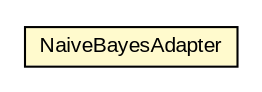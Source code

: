 #!/usr/local/bin/dot
#
# Class diagram 
# Generated by UMLGraph version 5.3 (http://www.umlgraph.org/)
#

digraph G {
	edge [fontname="arial",fontsize=10,labelfontname="arial",labelfontsize=10];
	node [fontname="arial",fontsize=10,shape=plaintext];
	nodesep=0.25;
	ranksep=0.5;
	// weka.classifiers.bayes.NaiveBayesAdapter
	c42106 [label=<<table title="weka.classifiers.bayes.NaiveBayesAdapter" border="0" cellborder="1" cellspacing="0" cellpadding="2" port="p" bgcolor="lemonChiffon" href="./NaiveBayesAdapter.html">
		<tr><td><table border="0" cellspacing="0" cellpadding="1">
<tr><td align="center" balign="center"> NaiveBayesAdapter </td></tr>
		</table></td></tr>
		</table>>, fontname="arial", fontcolor="black", fontsize=10.0];
}

